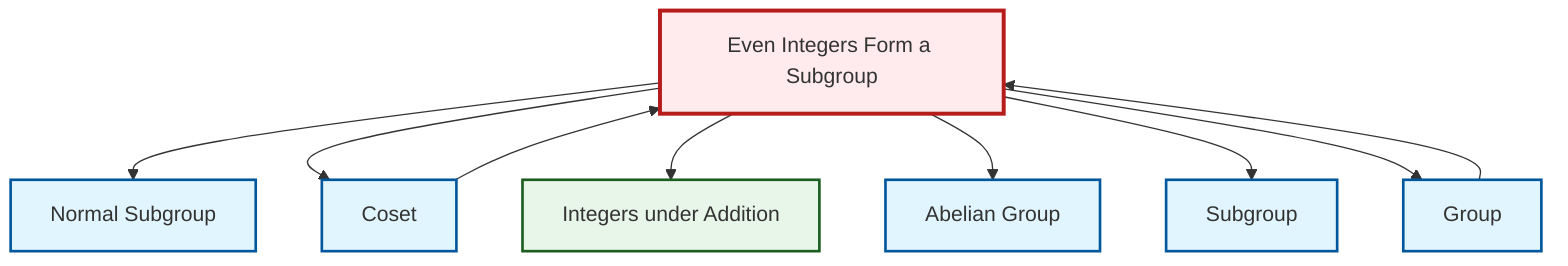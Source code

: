 graph TD
    classDef definition fill:#e1f5fe,stroke:#01579b,stroke-width:2px
    classDef theorem fill:#f3e5f5,stroke:#4a148c,stroke-width:2px
    classDef axiom fill:#fff3e0,stroke:#e65100,stroke-width:2px
    classDef example fill:#e8f5e9,stroke:#1b5e20,stroke-width:2px
    classDef current fill:#ffebee,stroke:#b71c1c,stroke-width:3px
    ex-even-integers-subgroup["Even Integers Form a Subgroup"]:::example
    def-coset["Coset"]:::definition
    def-subgroup["Subgroup"]:::definition
    def-normal-subgroup["Normal Subgroup"]:::definition
    def-group["Group"]:::definition
    def-abelian-group["Abelian Group"]:::definition
    ex-integers-addition["Integers under Addition"]:::example
    ex-even-integers-subgroup --> def-normal-subgroup
    def-group --> ex-even-integers-subgroup
    ex-even-integers-subgroup --> def-coset
    def-coset --> ex-even-integers-subgroup
    ex-even-integers-subgroup --> ex-integers-addition
    ex-even-integers-subgroup --> def-abelian-group
    ex-even-integers-subgroup --> def-subgroup
    ex-even-integers-subgroup --> def-group
    class ex-even-integers-subgroup current